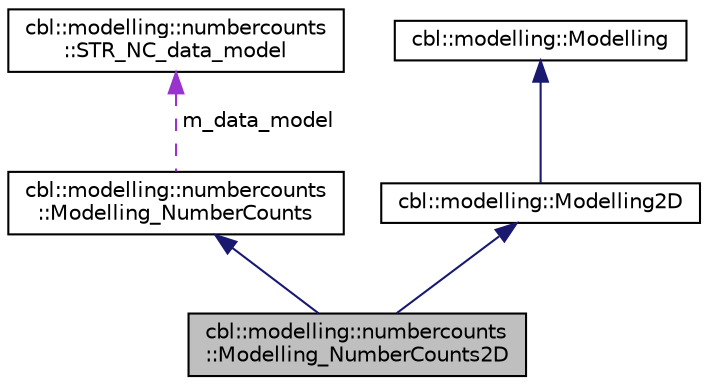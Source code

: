 digraph "cbl::modelling::numbercounts::Modelling_NumberCounts2D"
{
  edge [fontname="Helvetica",fontsize="10",labelfontname="Helvetica",labelfontsize="10"];
  node [fontname="Helvetica",fontsize="10",shape=record];
  Node5 [label="cbl::modelling::numbercounts\l::Modelling_NumberCounts2D",height=0.2,width=0.4,color="black", fillcolor="grey75", style="filled", fontcolor="black"];
  Node6 -> Node5 [dir="back",color="midnightblue",fontsize="10",style="solid",fontname="Helvetica"];
  Node6 [label="cbl::modelling::numbercounts\l::Modelling_NumberCounts",height=0.2,width=0.4,color="black", fillcolor="white", style="filled",URL="$d0/d02/classcbl_1_1modelling_1_1numbercounts_1_1Modelling__NumberCounts.html",tooltip="The class Modelling_NumberCounts. "];
  Node7 -> Node6 [dir="back",color="darkorchid3",fontsize="10",style="dashed",label=" m_data_model" ,fontname="Helvetica"];
  Node7 [label="cbl::modelling::numbercounts\l::STR_NC_data_model",height=0.2,width=0.4,color="black", fillcolor="white", style="filled",URL="$df/d10/structcbl_1_1modelling_1_1numbercounts_1_1STR__NC__data__model.html",tooltip="the structure STR_NC_data_model "];
  Node8 -> Node5 [dir="back",color="midnightblue",fontsize="10",style="solid",fontname="Helvetica"];
  Node8 [label="cbl::modelling::Modelling2D",height=0.2,width=0.4,color="black", fillcolor="white", style="filled",URL="$de/d65/classcbl_1_1modelling_1_1Modelling2D.html",tooltip="The class Modelling2D. "];
  Node9 -> Node8 [dir="back",color="midnightblue",fontsize="10",style="solid",fontname="Helvetica"];
  Node9 [label="cbl::modelling::Modelling",height=0.2,width=0.4,color="black", fillcolor="white", style="filled",URL="$de/ddc/classcbl_1_1modelling_1_1Modelling.html",tooltip="The class Modelling. "];
}
